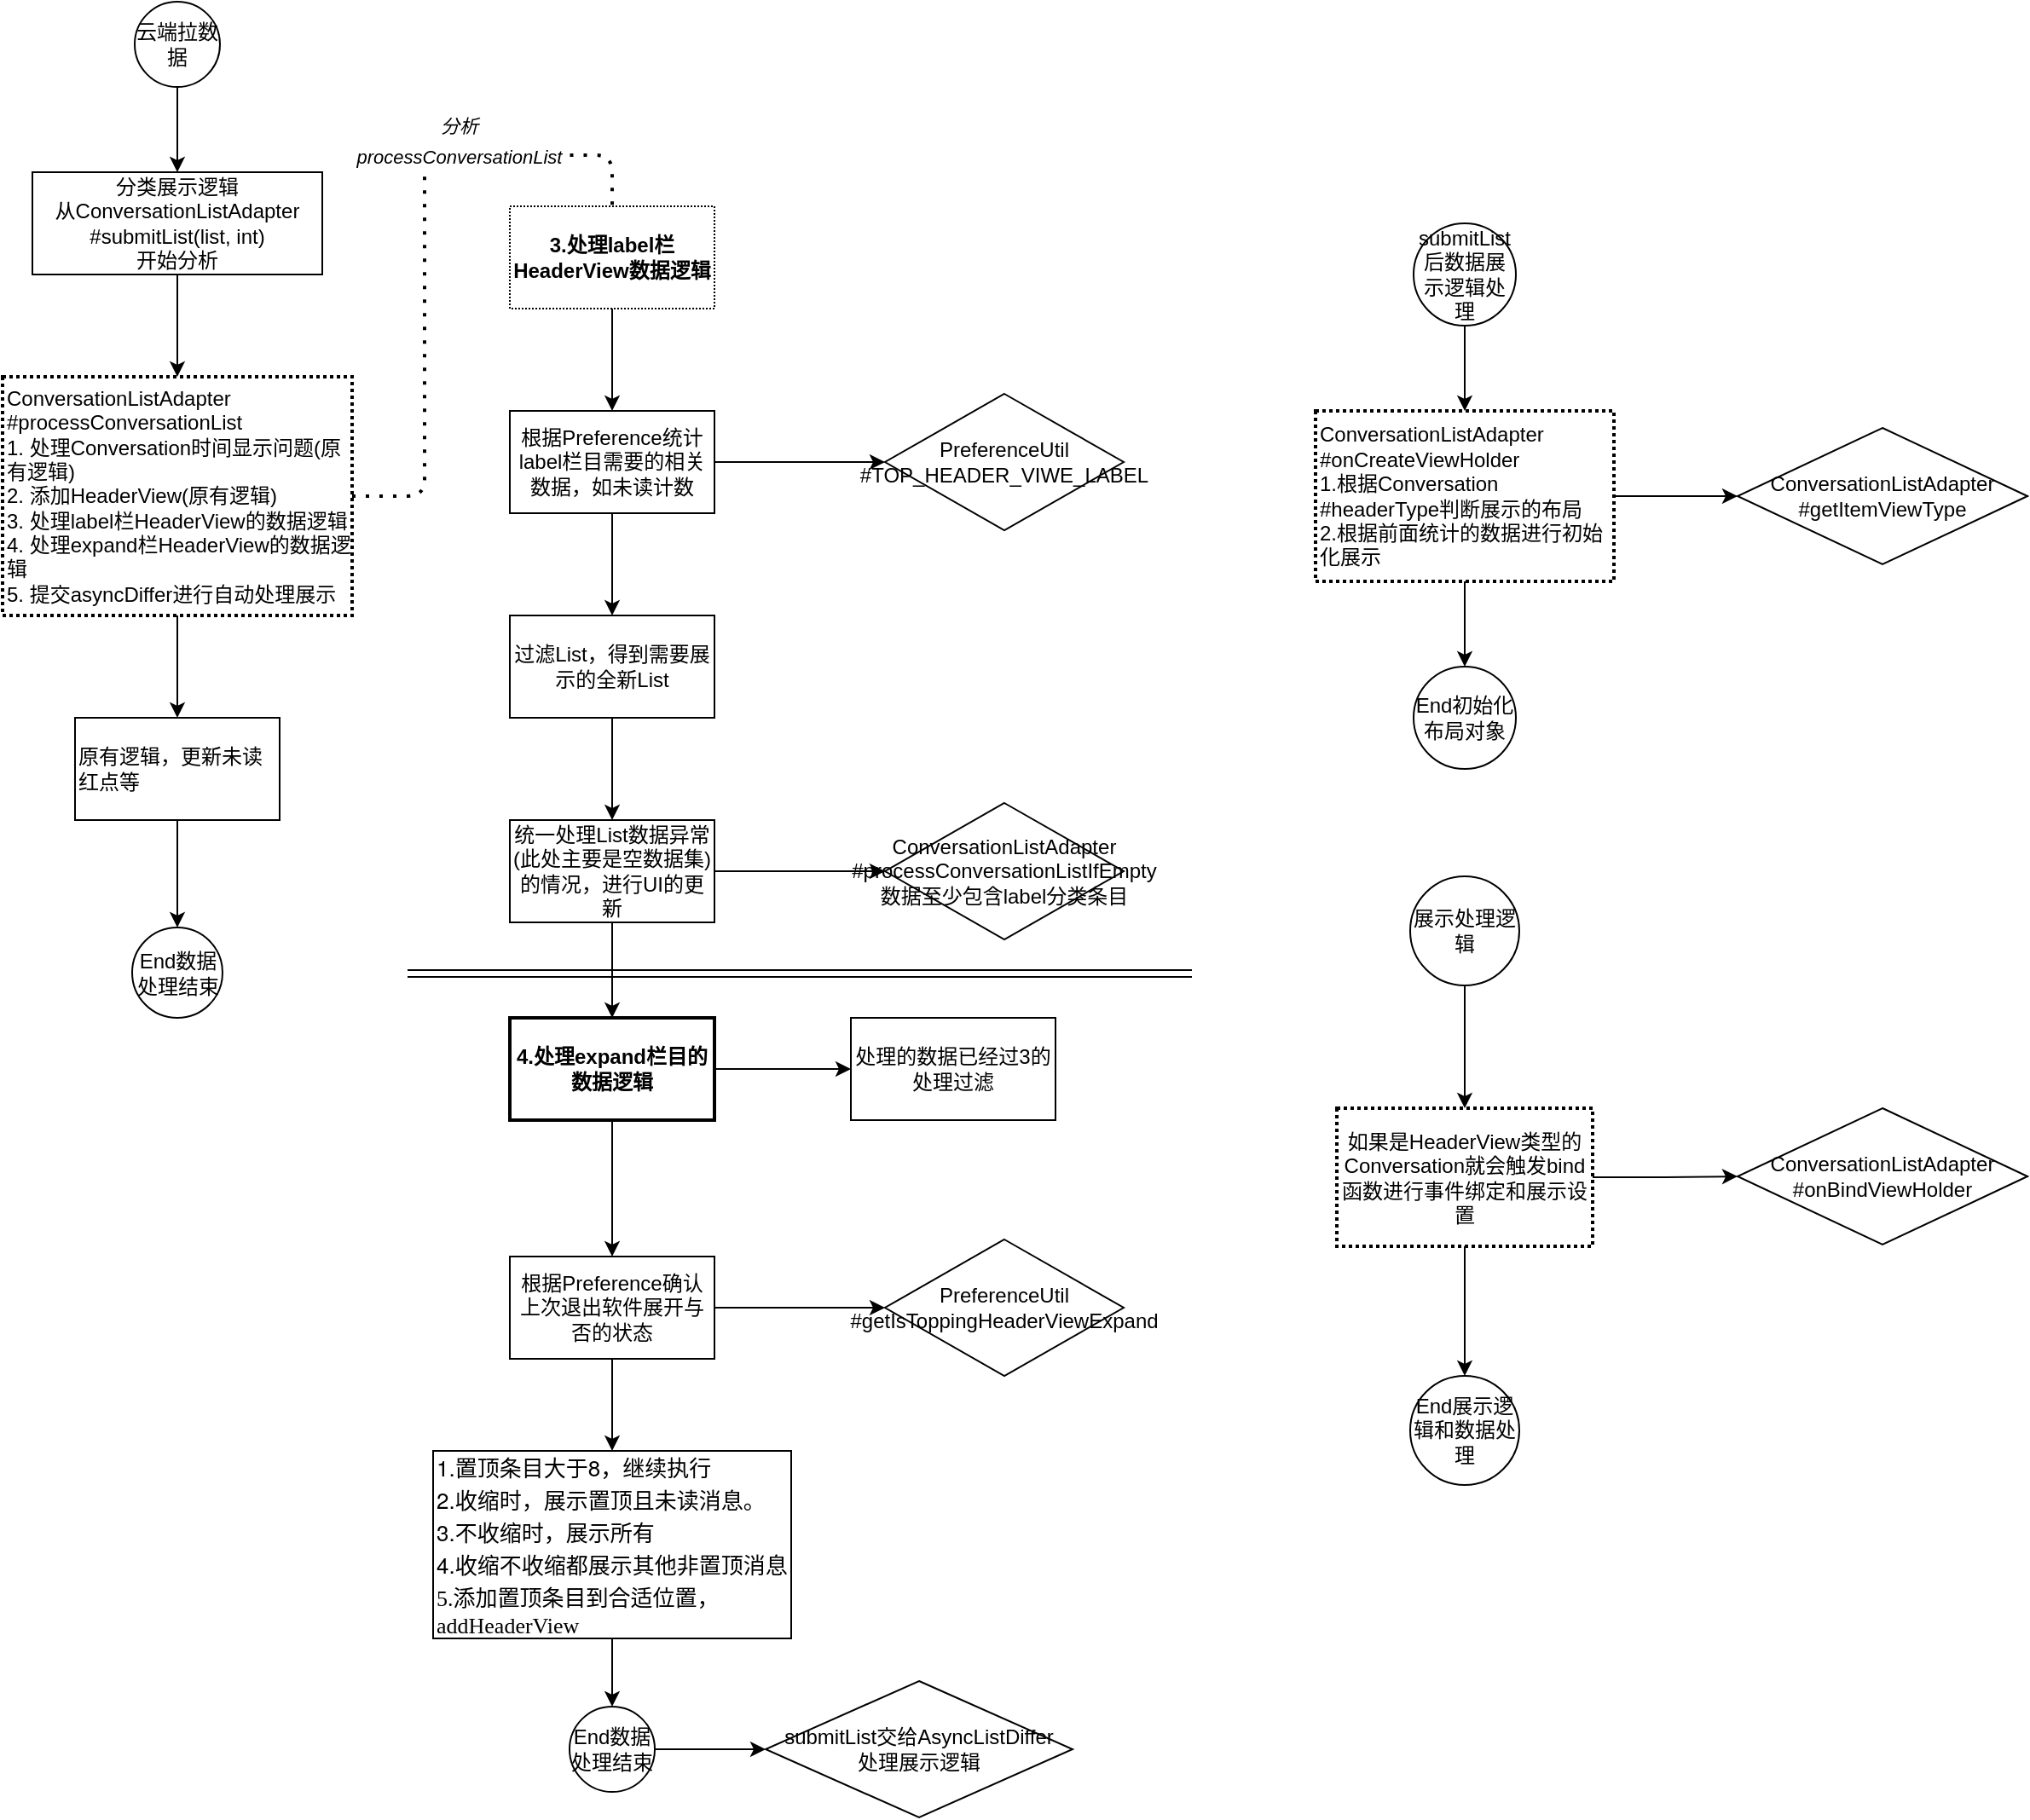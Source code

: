 <mxfile version="15.2.7" type="github">
  <diagram id="IGBvNR7luoZwhaY0mTcs" name="Page-1">
    <mxGraphModel dx="946" dy="614" grid="1" gridSize="10" guides="1" tooltips="1" connect="1" arrows="1" fold="1" page="1" pageScale="1" pageWidth="827" pageHeight="1169" math="0" shadow="0">
      <root>
        <mxCell id="0" />
        <mxCell id="1" parent="0" />
        <mxCell id="b08lvIi8KX81niR8Pxyj-5" value="" style="edgeStyle=orthogonalEdgeStyle;rounded=0;orthogonalLoop=1;jettySize=auto;html=1;" edge="1" parent="1" source="b08lvIi8KX81niR8Pxyj-1" target="b08lvIi8KX81niR8Pxyj-4">
          <mxGeometry relative="1" as="geometry" />
        </mxCell>
        <mxCell id="b08lvIi8KX81niR8Pxyj-1" value="分类展示逻辑&lt;br&gt;从ConversationListAdapter&lt;br&gt;#submitList(list, int)&lt;br&gt;开始分析" style="rounded=0;whiteSpace=wrap;html=1;" vertex="1" parent="1">
          <mxGeometry x="120" y="140" width="170" height="60" as="geometry" />
        </mxCell>
        <mxCell id="b08lvIi8KX81niR8Pxyj-3" style="edgeStyle=orthogonalEdgeStyle;rounded=0;orthogonalLoop=1;jettySize=auto;html=1;exitX=0.5;exitY=1;exitDx=0;exitDy=0;entryX=0.5;entryY=0;entryDx=0;entryDy=0;" edge="1" parent="1" source="b08lvIi8KX81niR8Pxyj-2" target="b08lvIi8KX81niR8Pxyj-1">
          <mxGeometry relative="1" as="geometry" />
        </mxCell>
        <mxCell id="b08lvIi8KX81niR8Pxyj-2" value="云端拉数据" style="ellipse;whiteSpace=wrap;html=1;aspect=fixed;" vertex="1" parent="1">
          <mxGeometry x="180" y="40" width="50" height="50" as="geometry" />
        </mxCell>
        <mxCell id="b08lvIi8KX81niR8Pxyj-7" value="" style="edgeStyle=orthogonalEdgeStyle;rounded=0;orthogonalLoop=1;jettySize=auto;html=1;" edge="1" parent="1" source="b08lvIi8KX81niR8Pxyj-4" target="b08lvIi8KX81niR8Pxyj-6">
          <mxGeometry relative="1" as="geometry" />
        </mxCell>
        <mxCell id="b08lvIi8KX81niR8Pxyj-4" value="&lt;div&gt;ConversationListAdapter&lt;/div&gt;&lt;div&gt;#processConversationList&lt;br&gt;&lt;/div&gt;&lt;div&gt;1. 处理Conversation时间显示问题(原有逻辑)&lt;/div&gt;&lt;div&gt;2. 添加HeaderView(原有逻辑)&lt;/div&gt;&lt;div&gt;3. 处理label栏HeaderView的数据逻辑&lt;/div&gt;&lt;div&gt;4. 处理expand栏HeaderView的数据逻辑&lt;/div&gt;&lt;div&gt;5. 提交asyncDiffer进行自动处理展示&lt;/div&gt;" style="whiteSpace=wrap;html=1;rounded=0;align=left;strokeWidth=2;dashed=1;dashPattern=1 1;" vertex="1" parent="1">
          <mxGeometry x="102.5" y="260" width="205" height="140" as="geometry" />
        </mxCell>
        <mxCell id="b08lvIi8KX81niR8Pxyj-9" style="edgeStyle=orthogonalEdgeStyle;rounded=0;orthogonalLoop=1;jettySize=auto;html=1;exitX=0.5;exitY=1;exitDx=0;exitDy=0;entryX=0.5;entryY=0;entryDx=0;entryDy=0;" edge="1" parent="1" source="b08lvIi8KX81niR8Pxyj-6" target="b08lvIi8KX81niR8Pxyj-8">
          <mxGeometry relative="1" as="geometry" />
        </mxCell>
        <mxCell id="b08lvIi8KX81niR8Pxyj-6" value="原有逻辑，更新未读红点等" style="whiteSpace=wrap;html=1;rounded=0;align=left;" vertex="1" parent="1">
          <mxGeometry x="145" y="460" width="120" height="60" as="geometry" />
        </mxCell>
        <mxCell id="b08lvIi8KX81niR8Pxyj-8" value="End数据处理结束" style="ellipse;whiteSpace=wrap;html=1;aspect=fixed;align=center;" vertex="1" parent="1">
          <mxGeometry x="178.5" y="583" width="53" height="53" as="geometry" />
        </mxCell>
        <mxCell id="b08lvIi8KX81niR8Pxyj-12" value="" style="edgeStyle=orthogonalEdgeStyle;rounded=0;orthogonalLoop=1;jettySize=auto;html=1;" edge="1" parent="1" source="b08lvIi8KX81niR8Pxyj-10" target="b08lvIi8KX81niR8Pxyj-11">
          <mxGeometry relative="1" as="geometry" />
        </mxCell>
        <mxCell id="b08lvIi8KX81niR8Pxyj-10" value="3.处理label栏HeaderView数据逻辑" style="whiteSpace=wrap;html=1;align=center;dashed=1;dashPattern=1 1;fontStyle=1" vertex="1" parent="1">
          <mxGeometry x="400" y="160" width="120" height="60" as="geometry" />
        </mxCell>
        <mxCell id="b08lvIi8KX81niR8Pxyj-14" value="" style="edgeStyle=orthogonalEdgeStyle;rounded=0;orthogonalLoop=1;jettySize=auto;html=1;" edge="1" parent="1" source="b08lvIi8KX81niR8Pxyj-11" target="b08lvIi8KX81niR8Pxyj-13">
          <mxGeometry relative="1" as="geometry" />
        </mxCell>
        <mxCell id="b08lvIi8KX81niR8Pxyj-16" value="" style="edgeStyle=orthogonalEdgeStyle;rounded=0;orthogonalLoop=1;jettySize=auto;html=1;" edge="1" parent="1" source="b08lvIi8KX81niR8Pxyj-11" target="b08lvIi8KX81niR8Pxyj-15">
          <mxGeometry relative="1" as="geometry" />
        </mxCell>
        <mxCell id="b08lvIi8KX81niR8Pxyj-11" value="根据Preference统计label栏目需要的相关数据，如未读计数" style="whiteSpace=wrap;html=1;" vertex="1" parent="1">
          <mxGeometry x="400" y="280" width="120" height="60" as="geometry" />
        </mxCell>
        <mxCell id="b08lvIi8KX81niR8Pxyj-13" value="PreferenceUtil&lt;br&gt;#TOP_HEADER_VIWE_LABEL" style="rhombus;whiteSpace=wrap;html=1;" vertex="1" parent="1">
          <mxGeometry x="620" y="270" width="140" height="80" as="geometry" />
        </mxCell>
        <mxCell id="b08lvIi8KX81niR8Pxyj-18" value="" style="edgeStyle=orthogonalEdgeStyle;rounded=0;orthogonalLoop=1;jettySize=auto;html=1;" edge="1" parent="1" source="b08lvIi8KX81niR8Pxyj-15" target="b08lvIi8KX81niR8Pxyj-17">
          <mxGeometry relative="1" as="geometry" />
        </mxCell>
        <mxCell id="b08lvIi8KX81niR8Pxyj-15" value="过滤List，得到需要展示的全新List" style="whiteSpace=wrap;html=1;" vertex="1" parent="1">
          <mxGeometry x="400" y="400" width="120" height="60" as="geometry" />
        </mxCell>
        <mxCell id="b08lvIi8KX81niR8Pxyj-20" value="" style="edgeStyle=orthogonalEdgeStyle;rounded=0;orthogonalLoop=1;jettySize=auto;html=1;" edge="1" parent="1" source="b08lvIi8KX81niR8Pxyj-17" target="b08lvIi8KX81niR8Pxyj-19">
          <mxGeometry relative="1" as="geometry" />
        </mxCell>
        <mxCell id="b08lvIi8KX81niR8Pxyj-36" style="edgeStyle=orthogonalEdgeStyle;rounded=0;orthogonalLoop=1;jettySize=auto;html=1;exitX=0.5;exitY=1;exitDx=0;exitDy=0;entryX=0.5;entryY=0;entryDx=0;entryDy=0;labelBackgroundColor=#000000;strokeWidth=1;" edge="1" parent="1" source="b08lvIi8KX81niR8Pxyj-17" target="b08lvIi8KX81niR8Pxyj-21">
          <mxGeometry relative="1" as="geometry" />
        </mxCell>
        <mxCell id="b08lvIi8KX81niR8Pxyj-17" value="统一处理List数据异常(此处主要是空数据集)的情况，进行UI的更新" style="whiteSpace=wrap;html=1;" vertex="1" parent="1">
          <mxGeometry x="400" y="520" width="120" height="60" as="geometry" />
        </mxCell>
        <mxCell id="b08lvIi8KX81niR8Pxyj-19" value="ConversationListAdapter&lt;br&gt;#processConversationListIfEmpty&lt;br&gt;数据至少包含label分类条目" style="rhombus;whiteSpace=wrap;html=1;" vertex="1" parent="1">
          <mxGeometry x="620" y="510" width="140" height="80" as="geometry" />
        </mxCell>
        <mxCell id="b08lvIi8KX81niR8Pxyj-23" value="" style="edgeStyle=orthogonalEdgeStyle;rounded=0;orthogonalLoop=1;jettySize=auto;html=1;" edge="1" parent="1" source="b08lvIi8KX81niR8Pxyj-21" target="b08lvIi8KX81niR8Pxyj-22">
          <mxGeometry relative="1" as="geometry" />
        </mxCell>
        <mxCell id="b08lvIi8KX81niR8Pxyj-25" value="" style="edgeStyle=orthogonalEdgeStyle;rounded=0;orthogonalLoop=1;jettySize=auto;html=1;" edge="1" parent="1" source="b08lvIi8KX81niR8Pxyj-21" target="b08lvIi8KX81niR8Pxyj-24">
          <mxGeometry relative="1" as="geometry" />
        </mxCell>
        <mxCell id="b08lvIi8KX81niR8Pxyj-21" value="4.处理expand栏目的数据逻辑" style="whiteSpace=wrap;html=1;strokeWidth=2;align=center;fontStyle=1" vertex="1" parent="1">
          <mxGeometry x="400" y="636" width="120" height="60" as="geometry" />
        </mxCell>
        <mxCell id="b08lvIi8KX81niR8Pxyj-27" value="" style="edgeStyle=orthogonalEdgeStyle;rounded=0;orthogonalLoop=1;jettySize=auto;html=1;" edge="1" parent="1" source="b08lvIi8KX81niR8Pxyj-22" target="b08lvIi8KX81niR8Pxyj-26">
          <mxGeometry relative="1" as="geometry" />
        </mxCell>
        <mxCell id="b08lvIi8KX81niR8Pxyj-29" value="" style="edgeStyle=orthogonalEdgeStyle;rounded=0;orthogonalLoop=1;jettySize=auto;html=1;" edge="1" parent="1" source="b08lvIi8KX81niR8Pxyj-22" target="b08lvIi8KX81niR8Pxyj-28">
          <mxGeometry relative="1" as="geometry" />
        </mxCell>
        <mxCell id="b08lvIi8KX81niR8Pxyj-22" value="&lt;span&gt;根据Preference确认上次退出软件展开与否的状态&lt;/span&gt;" style="whiteSpace=wrap;html=1;fontStyle=0;strokeWidth=1;" vertex="1" parent="1">
          <mxGeometry x="400" y="776" width="120" height="60" as="geometry" />
        </mxCell>
        <mxCell id="b08lvIi8KX81niR8Pxyj-24" value="处理的数据已经过3的处理过滤" style="whiteSpace=wrap;html=1;fontStyle=0;strokeWidth=1;" vertex="1" parent="1">
          <mxGeometry x="600" y="636" width="120" height="60" as="geometry" />
        </mxCell>
        <mxCell id="b08lvIi8KX81niR8Pxyj-26" value="PreferenceUtil&lt;br&gt;#getIsToppingHeaderViewExpand" style="rhombus;whiteSpace=wrap;html=1;fontStyle=0;strokeWidth=1;" vertex="1" parent="1">
          <mxGeometry x="620" y="766" width="140" height="80" as="geometry" />
        </mxCell>
        <mxCell id="b08lvIi8KX81niR8Pxyj-32" style="edgeStyle=orthogonalEdgeStyle;rounded=0;orthogonalLoop=1;jettySize=auto;html=1;exitX=0.5;exitY=1;exitDx=0;exitDy=0;entryX=0.5;entryY=0;entryDx=0;entryDy=0;labelBackgroundColor=#000000;strokeWidth=1;" edge="1" parent="1" source="b08lvIi8KX81niR8Pxyj-28" target="b08lvIi8KX81niR8Pxyj-31">
          <mxGeometry relative="1" as="geometry" />
        </mxCell>
        <mxCell id="b08lvIi8KX81niR8Pxyj-28" value="&lt;p class=&quot;p1&quot; style=&quot;margin: 0px ; font-stretch: normal ; font-size: 13px ; line-height: normal ; font-family: &amp;#34;helvetica neue&amp;#34;&quot;&gt;1.置顶条目大于8，继续执行&lt;/p&gt;&lt;p class=&quot;p1&quot; style=&quot;margin: 0px ; font-stretch: normal ; font-size: 13px ; line-height: normal ; font-family: &amp;#34;helvetica neue&amp;#34;&quot;&gt;2.收缩时，展示置顶且未读消息。&lt;/p&gt;&lt;p class=&quot;p1&quot; style=&quot;margin: 0px ; font-stretch: normal ; font-size: 13px ; line-height: normal ; font-family: &amp;#34;helvetica neue&amp;#34;&quot;&gt;3.不收缩时，展示所有&lt;/p&gt;&lt;p class=&quot;p2&quot; style=&quot;margin: 0px ; font-stretch: normal ; font-size: 13px ; line-height: normal ; font-family: &amp;#34;pingfang sc&amp;#34;&quot;&gt;&lt;span class=&quot;s1&quot; style=&quot;font-stretch: normal ; line-height: normal ; font-family: &amp;#34;helvetica neue&amp;#34;&quot;&gt;4.&lt;/span&gt;收缩不收缩都展示其他非置顶消息&lt;/p&gt;&lt;p class=&quot;p2&quot; style=&quot;margin: 0px ; font-stretch: normal ; font-size: 13px ; line-height: normal ; font-family: &amp;#34;pingfang sc&amp;#34;&quot;&gt;5.添加置顶条目到合适位置，addHeaderView&lt;/p&gt;" style="whiteSpace=wrap;html=1;fontStyle=0;strokeWidth=1;align=left;" vertex="1" parent="1">
          <mxGeometry x="355" y="890" width="210" height="110" as="geometry" />
        </mxCell>
        <mxCell id="b08lvIi8KX81niR8Pxyj-30" value="" style="shape=link;html=1;labelBackgroundColor=#000000;strokeWidth=1;" edge="1" parent="1">
          <mxGeometry width="100" relative="1" as="geometry">
            <mxPoint x="340" y="610" as="sourcePoint" />
            <mxPoint x="800" y="610" as="targetPoint" />
          </mxGeometry>
        </mxCell>
        <mxCell id="b08lvIi8KX81niR8Pxyj-35" value="" style="edgeStyle=orthogonalEdgeStyle;rounded=0;orthogonalLoop=1;jettySize=auto;html=1;labelBackgroundColor=#000000;strokeWidth=1;" edge="1" parent="1" source="b08lvIi8KX81niR8Pxyj-31" target="b08lvIi8KX81niR8Pxyj-34">
          <mxGeometry relative="1" as="geometry" />
        </mxCell>
        <mxCell id="b08lvIi8KX81niR8Pxyj-31" value="End数据处理结束" style="ellipse;whiteSpace=wrap;html=1;aspect=fixed;strokeWidth=1;align=center;" vertex="1" parent="1">
          <mxGeometry x="435" y="1040" width="50" height="50" as="geometry" />
        </mxCell>
        <mxCell id="b08lvIi8KX81niR8Pxyj-46" value="" style="edgeStyle=orthogonalEdgeStyle;rounded=0;orthogonalLoop=1;jettySize=auto;html=1;labelBackgroundColor=#000000;fontSize=12;strokeWidth=1;" edge="1" parent="1" source="b08lvIi8KX81niR8Pxyj-33" target="b08lvIi8KX81niR8Pxyj-45">
          <mxGeometry relative="1" as="geometry" />
        </mxCell>
        <mxCell id="b08lvIi8KX81niR8Pxyj-48" style="edgeStyle=orthogonalEdgeStyle;rounded=0;orthogonalLoop=1;jettySize=auto;html=1;exitX=0.5;exitY=1;exitDx=0;exitDy=0;entryX=0.5;entryY=0;entryDx=0;entryDy=0;labelBackgroundColor=#000000;fontSize=12;strokeWidth=1;" edge="1" parent="1" source="b08lvIi8KX81niR8Pxyj-33" target="b08lvIi8KX81niR8Pxyj-47">
          <mxGeometry relative="1" as="geometry" />
        </mxCell>
        <mxCell id="b08lvIi8KX81niR8Pxyj-33" value="&lt;span style=&quot;text-align: center&quot;&gt;ConversationListAdapter&lt;/span&gt;&lt;br style=&quot;text-align: center&quot;&gt;&lt;span style=&quot;text-align: center&quot;&gt;#onCreateViewHolder&lt;/span&gt;&lt;br&gt;1.根据Conversation&lt;br&gt;#headerType判断展示的布局&lt;br&gt;2.根据前面统计的数据进行初始化展示" style="rounded=0;whiteSpace=wrap;html=1;strokeWidth=2;align=left;dashed=1;dashPattern=1 1;" vertex="1" parent="1">
          <mxGeometry x="872.5" y="280" width="175" height="100" as="geometry" />
        </mxCell>
        <mxCell id="b08lvIi8KX81niR8Pxyj-34" value="submitList交给AsyncListDiffer&lt;br&gt;处理展示逻辑" style="rhombus;whiteSpace=wrap;html=1;strokeWidth=1;" vertex="1" parent="1">
          <mxGeometry x="550" y="1025" width="180" height="80" as="geometry" />
        </mxCell>
        <mxCell id="b08lvIi8KX81niR8Pxyj-39" value="" style="endArrow=none;dashed=1;html=1;dashPattern=1 3;strokeWidth=2;labelBackgroundColor=#000000;exitX=1;exitY=0.5;exitDx=0;exitDy=0;entryX=0.5;entryY=0;entryDx=0;entryDy=0;" edge="1" parent="1" source="b08lvIi8KX81niR8Pxyj-4" target="b08lvIi8KX81niR8Pxyj-10">
          <mxGeometry width="50" height="50" relative="1" as="geometry">
            <mxPoint x="330" y="220" as="sourcePoint" />
            <mxPoint x="380" y="170" as="targetPoint" />
            <Array as="points">
              <mxPoint x="350" y="330" />
              <mxPoint x="350" y="130" />
              <mxPoint x="460" y="130" />
            </Array>
          </mxGeometry>
        </mxCell>
        <mxCell id="b08lvIi8KX81niR8Pxyj-40" value="&lt;font style=&quot;font-size: 11px&quot;&gt;分析&lt;br style=&quot;font-size: 11px&quot;&gt;processConversationList&lt;/font&gt;" style="edgeLabel;html=1;align=center;verticalAlign=bottom;resizable=0;points=[];fontSize=15;fontStyle=2;horizontal=1;" vertex="1" connectable="0" parent="b08lvIi8KX81niR8Pxyj-39">
          <mxGeometry x="0.265" y="3" relative="1" as="geometry">
            <mxPoint x="23" y="10" as="offset" />
          </mxGeometry>
        </mxCell>
        <mxCell id="b08lvIi8KX81niR8Pxyj-44" style="edgeStyle=orthogonalEdgeStyle;rounded=0;orthogonalLoop=1;jettySize=auto;html=1;exitX=0.5;exitY=1;exitDx=0;exitDy=0;entryX=0.5;entryY=0;entryDx=0;entryDy=0;labelBackgroundColor=#000000;fontSize=12;strokeWidth=1;" edge="1" parent="1" source="b08lvIi8KX81niR8Pxyj-43" target="b08lvIi8KX81niR8Pxyj-33">
          <mxGeometry relative="1" as="geometry" />
        </mxCell>
        <mxCell id="b08lvIi8KX81niR8Pxyj-43" value="submitList后数据展示逻辑处理" style="ellipse;whiteSpace=wrap;html=1;aspect=fixed;fontSize=12;strokeWidth=1;align=center;verticalAlign=middle;" vertex="1" parent="1">
          <mxGeometry x="930" y="170" width="60" height="60" as="geometry" />
        </mxCell>
        <mxCell id="b08lvIi8KX81niR8Pxyj-45" value="ConversationListAdapter&lt;br&gt;#getItemViewType" style="rhombus;whiteSpace=wrap;html=1;rounded=0;strokeWidth=1;" vertex="1" parent="1">
          <mxGeometry x="1120" y="290" width="170" height="80" as="geometry" />
        </mxCell>
        <mxCell id="b08lvIi8KX81niR8Pxyj-47" value="End初始化布局对象" style="ellipse;whiteSpace=wrap;html=1;aspect=fixed;fontSize=12;strokeWidth=1;align=center;verticalAlign=middle;" vertex="1" parent="1">
          <mxGeometry x="930" y="430" width="60" height="60" as="geometry" />
        </mxCell>
        <mxCell id="b08lvIi8KX81niR8Pxyj-54" value="" style="edgeStyle=orthogonalEdgeStyle;rounded=0;orthogonalLoop=1;jettySize=auto;html=1;labelBackgroundColor=#000000;fontSize=12;strokeWidth=1;" edge="1" parent="1" source="b08lvIi8KX81niR8Pxyj-52" target="b08lvIi8KX81niR8Pxyj-53">
          <mxGeometry relative="1" as="geometry" />
        </mxCell>
        <mxCell id="b08lvIi8KX81niR8Pxyj-52" value="展示处理逻辑" style="ellipse;whiteSpace=wrap;html=1;aspect=fixed;fontSize=12;strokeWidth=1;align=center;verticalAlign=middle;" vertex="1" parent="1">
          <mxGeometry x="928" y="553" width="64" height="64" as="geometry" />
        </mxCell>
        <mxCell id="b08lvIi8KX81niR8Pxyj-56" value="" style="edgeStyle=orthogonalEdgeStyle;rounded=0;orthogonalLoop=1;jettySize=auto;html=1;labelBackgroundColor=#000000;fontSize=12;strokeWidth=1;" edge="1" parent="1" source="b08lvIi8KX81niR8Pxyj-53" target="b08lvIi8KX81niR8Pxyj-55">
          <mxGeometry relative="1" as="geometry" />
        </mxCell>
        <mxCell id="b08lvIi8KX81niR8Pxyj-58" style="edgeStyle=orthogonalEdgeStyle;rounded=0;orthogonalLoop=1;jettySize=auto;html=1;exitX=0.5;exitY=1;exitDx=0;exitDy=0;entryX=0.5;entryY=0;entryDx=0;entryDy=0;labelBackgroundColor=#000000;fontSize=12;strokeWidth=1;" edge="1" parent="1" source="b08lvIi8KX81niR8Pxyj-53" target="b08lvIi8KX81niR8Pxyj-57">
          <mxGeometry relative="1" as="geometry" />
        </mxCell>
        <mxCell id="b08lvIi8KX81niR8Pxyj-53" value="如果是HeaderView类型的Conversation就会触发bind函数进行事件绑定和展示设置" style="whiteSpace=wrap;html=1;strokeWidth=2;dashed=1;dashPattern=1 1;" vertex="1" parent="1">
          <mxGeometry x="885" y="689" width="150" height="81" as="geometry" />
        </mxCell>
        <mxCell id="b08lvIi8KX81niR8Pxyj-55" value="ConversationListAdapter&lt;br&gt;#onBindViewHolder" style="rhombus;whiteSpace=wrap;html=1;strokeWidth=1;" vertex="1" parent="1">
          <mxGeometry x="1120" y="689" width="170" height="80" as="geometry" />
        </mxCell>
        <mxCell id="b08lvIi8KX81niR8Pxyj-57" value="End展示逻辑和数据处理" style="ellipse;whiteSpace=wrap;html=1;aspect=fixed;fontSize=12;strokeWidth=1;align=center;verticalAlign=middle;" vertex="1" parent="1">
          <mxGeometry x="928" y="846" width="64" height="64" as="geometry" />
        </mxCell>
      </root>
    </mxGraphModel>
  </diagram>
</mxfile>

